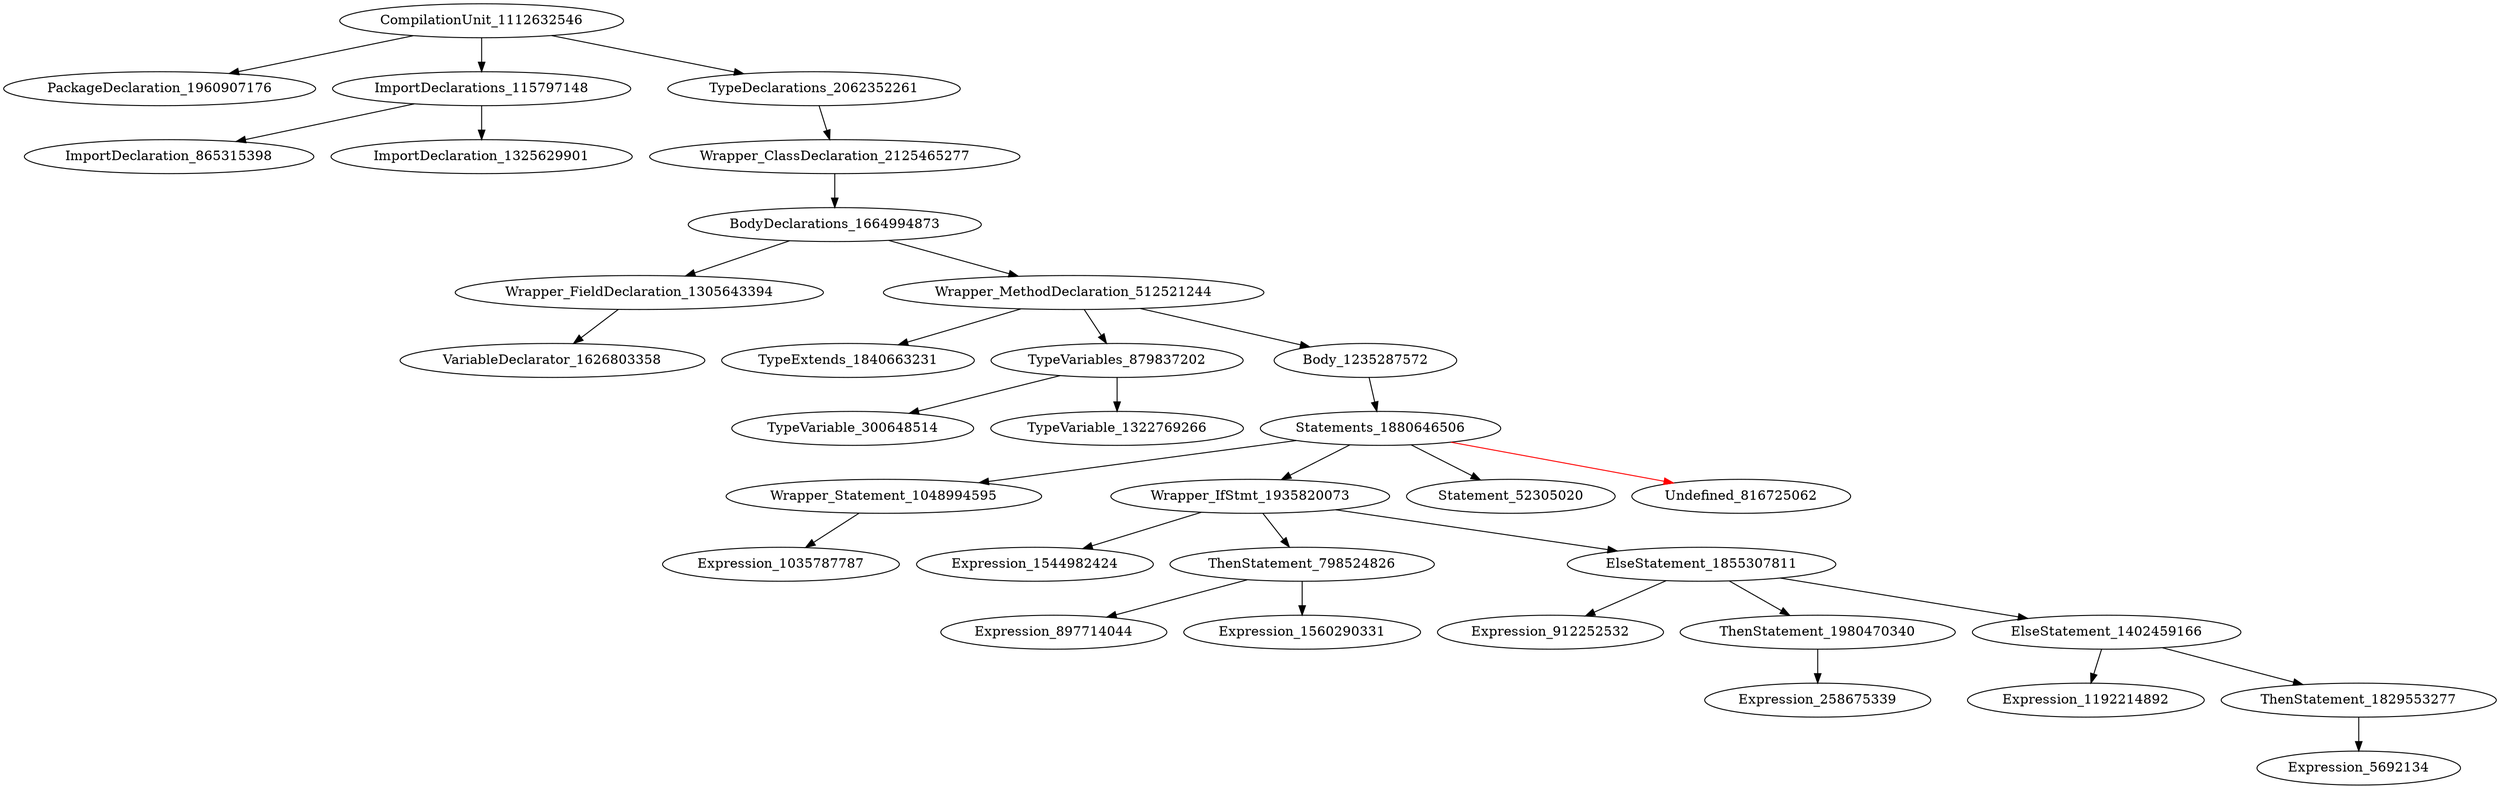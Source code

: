 digraph {
CompilationUnit_1112632546 -> PackageDeclaration_1960907176
CompilationUnit_1112632546 -> ImportDeclarations_115797148
CompilationUnit_1112632546 -> TypeDeclarations_2062352261
ImportDeclarations_115797148 -> ImportDeclaration_865315398
ImportDeclarations_115797148 -> ImportDeclaration_1325629901
TypeDeclarations_2062352261 -> Wrapper_ClassDeclaration_2125465277
Wrapper_ClassDeclaration_2125465277 -> BodyDeclarations_1664994873
BodyDeclarations_1664994873 -> Wrapper_FieldDeclaration_1305643394
BodyDeclarations_1664994873 -> Wrapper_MethodDeclaration_512521244
Wrapper_FieldDeclaration_1305643394 -> VariableDeclarator_1626803358
Wrapper_MethodDeclaration_512521244 -> TypeExtends_1840663231
Wrapper_MethodDeclaration_512521244 -> TypeVariables_879837202
Wrapper_MethodDeclaration_512521244 -> Body_1235287572
TypeVariables_879837202 -> TypeVariable_300648514
TypeVariables_879837202 -> TypeVariable_1322769266
Body_1235287572 -> Statements_1880646506
Statements_1880646506 -> Wrapper_Statement_1048994595
Statements_1880646506 -> Wrapper_IfStmt_1935820073
Statements_1880646506 -> Statement_52305020
Statements_1880646506 -> Undefined_816725062 [color = red] 
Wrapper_Statement_1048994595 -> Expression_1035787787
Wrapper_IfStmt_1935820073 -> Expression_1544982424
Wrapper_IfStmt_1935820073 -> ThenStatement_798524826
Wrapper_IfStmt_1935820073 -> ElseStatement_1855307811
ThenStatement_798524826 -> Expression_897714044
ThenStatement_798524826 -> Expression_1560290331
ElseStatement_1855307811 -> Expression_912252532
ElseStatement_1855307811 -> ThenStatement_1980470340
ElseStatement_1855307811 -> ElseStatement_1402459166
ThenStatement_1980470340 -> Expression_258675339
ElseStatement_1402459166 -> Expression_1192214892
ElseStatement_1402459166 -> ThenStatement_1829553277
ThenStatement_1829553277 -> Expression_5692134
}